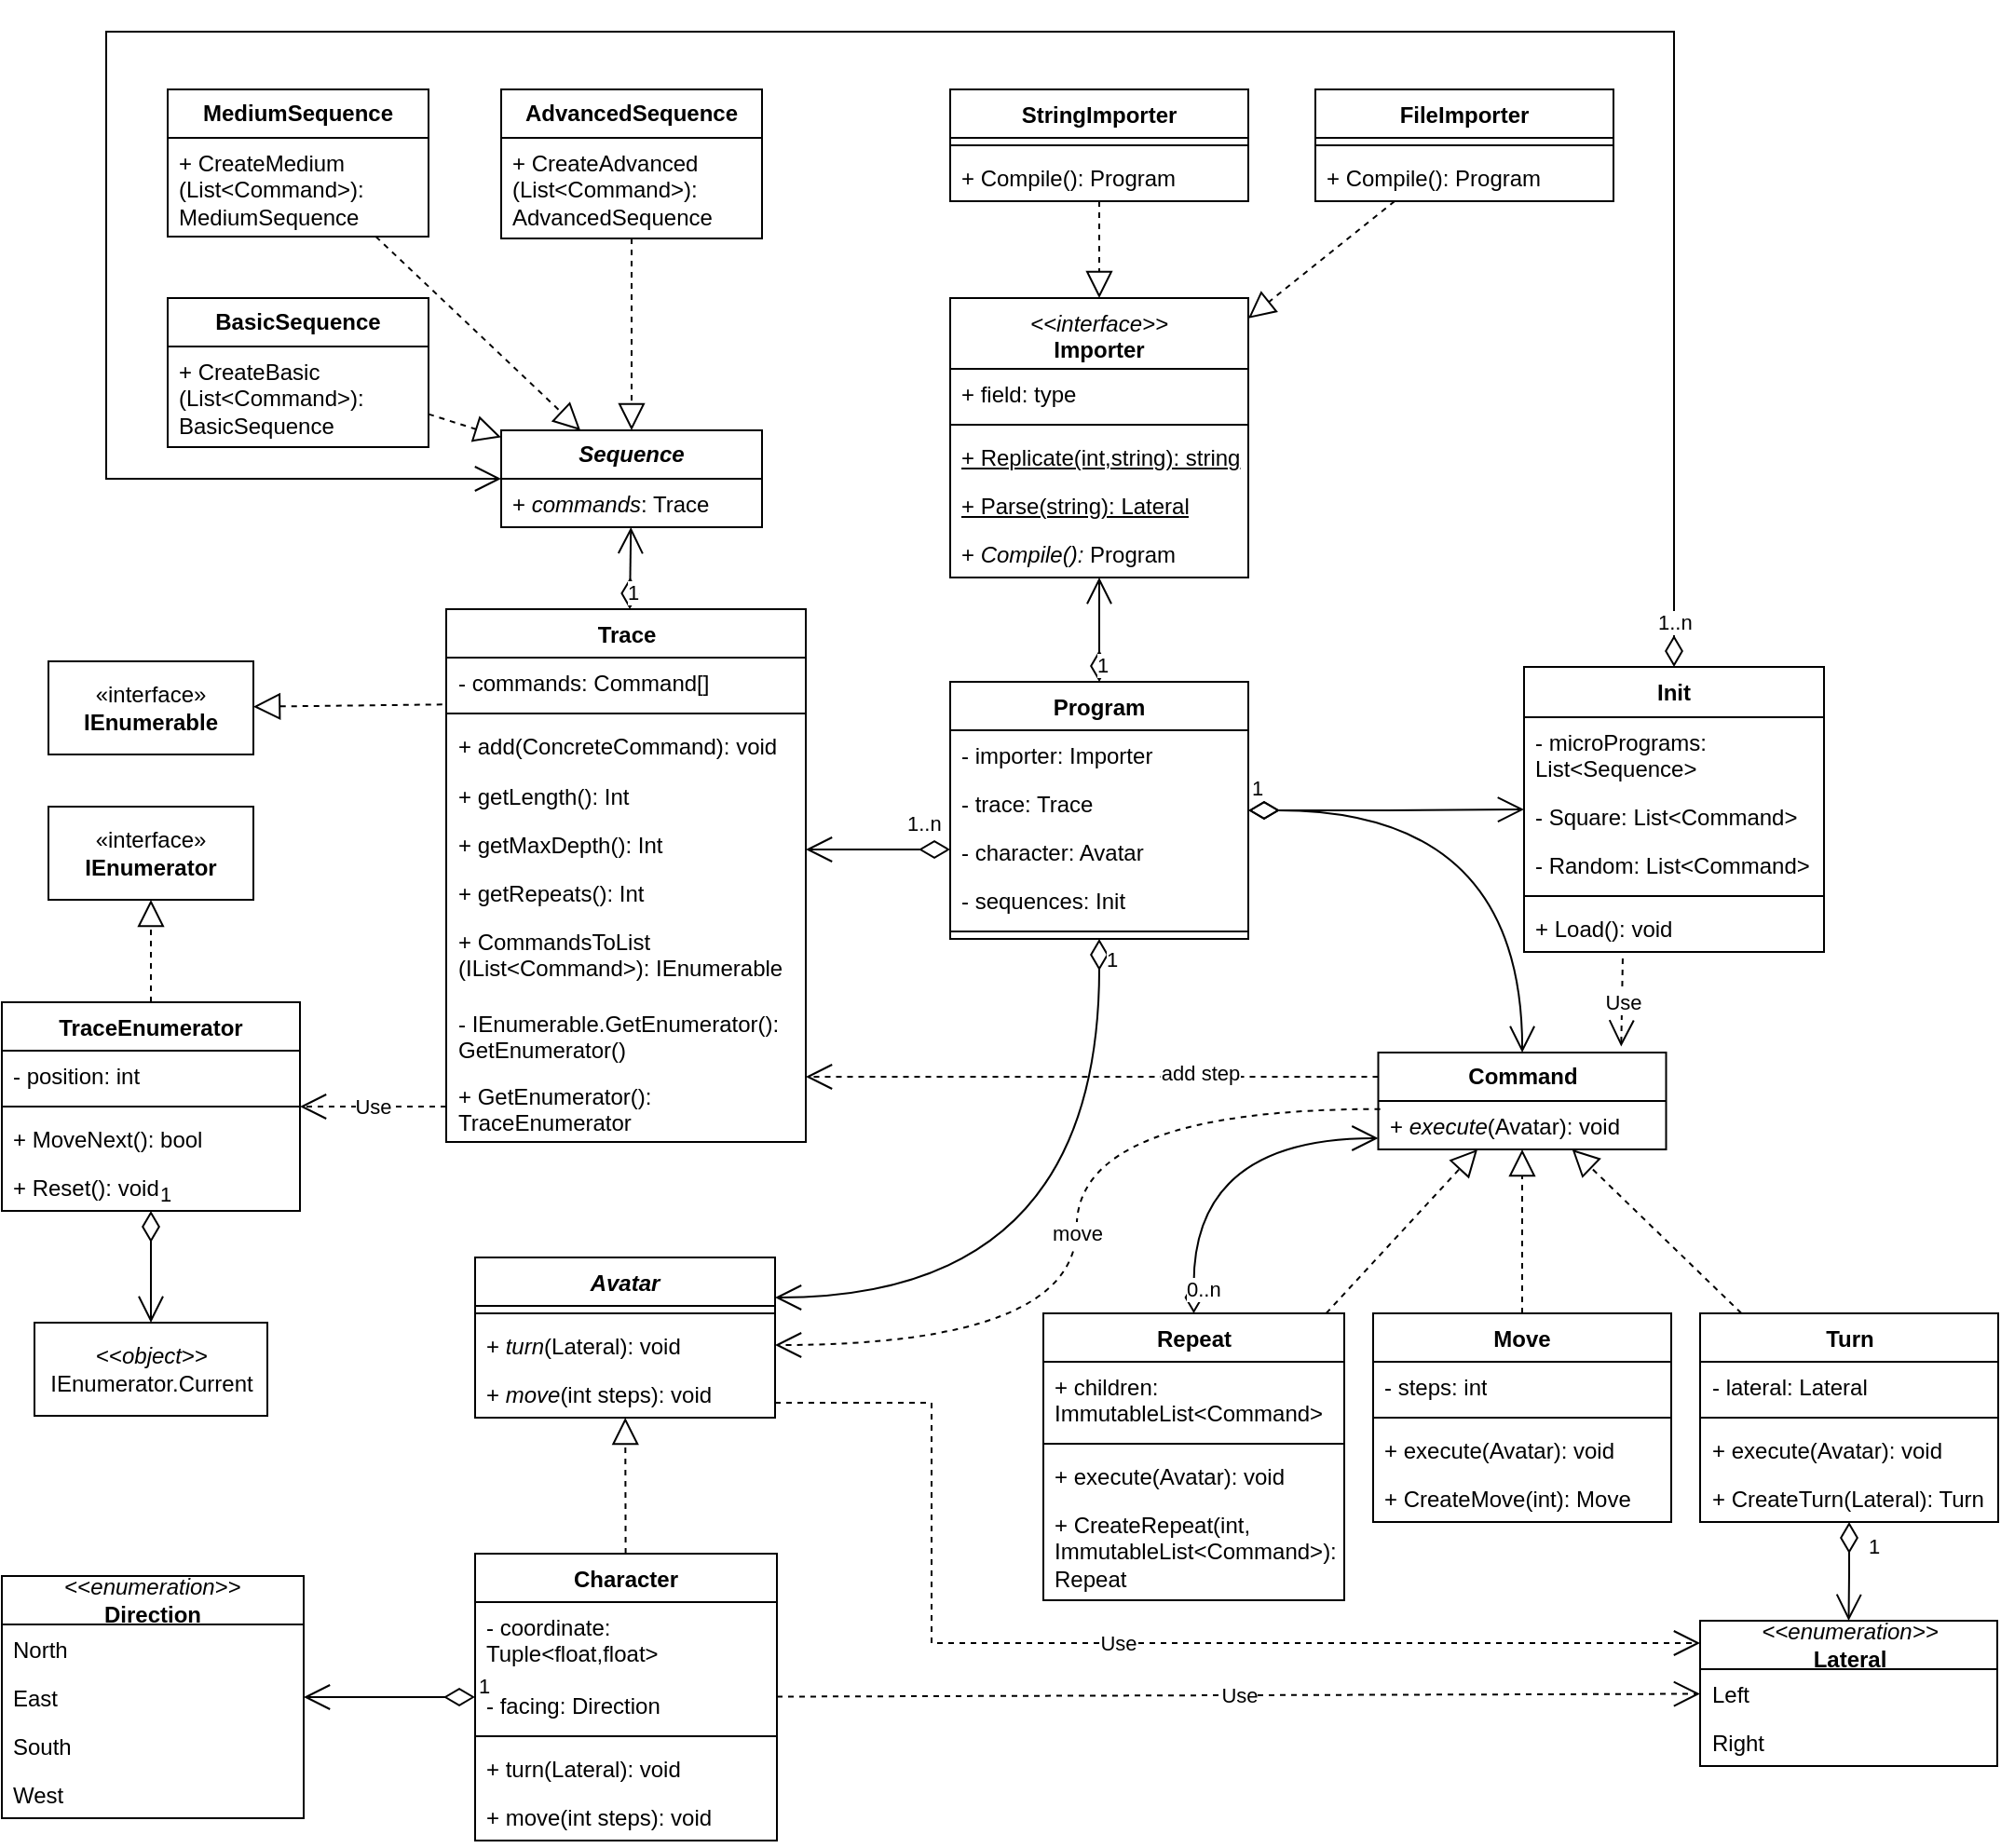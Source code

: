 <mxfile version="24.7.17">
  <diagram name="Page-1" id="1Qgx2-LPJ-ty7sP4IpTk">
    <mxGraphModel dx="2819" dy="2087" grid="0" gridSize="10" guides="1" tooltips="1" connect="1" arrows="1" fold="1" page="1" pageScale="1" pageWidth="850" pageHeight="1100" math="0" shadow="0">
      <root>
        <mxCell id="0" />
        <mxCell id="1" parent="0" />
        <mxCell id="DJ5wp3QZvRWUtr1t52z8-13" value="Command" style="swimlane;fontStyle=1;childLayout=stackLayout;horizontal=1;startSize=26;fillColor=none;horizontalStack=0;resizeParent=1;resizeParentMax=0;resizeLast=0;collapsible=1;marginBottom=0;whiteSpace=wrap;html=1;" parent="1" vertex="1">
          <mxGeometry x="576.75" y="210" width="154.5" height="52" as="geometry" />
        </mxCell>
        <mxCell id="DJ5wp3QZvRWUtr1t52z8-16" value="+ &lt;i&gt;execute&lt;/i&gt;(Avatar): void" style="text;strokeColor=none;fillColor=none;align=left;verticalAlign=top;spacingLeft=4;spacingRight=4;overflow=hidden;rotatable=0;points=[[0,0.5],[1,0.5]];portConstraint=eastwest;whiteSpace=wrap;html=1;" parent="DJ5wp3QZvRWUtr1t52z8-13" vertex="1">
          <mxGeometry y="26" width="154.5" height="26" as="geometry" />
        </mxCell>
        <mxCell id="DJ5wp3QZvRWUtr1t52z8-34" value="1" style="endArrow=open;html=1;endSize=12;startArrow=diamondThin;startSize=14;startFill=0;edgeStyle=orthogonalEdgeStyle;align=left;verticalAlign=bottom;rounded=0;curved=1;" parent="1" source="qsSyNJqXgu_wWwSzC_kl-32" target="DJ5wp3QZvRWUtr1t52z8-13" edge="1">
          <mxGeometry x="-1" y="3" relative="1" as="geometry">
            <mxPoint x="528" y="49" as="sourcePoint" />
            <mxPoint x="615" y="91" as="targetPoint" />
          </mxGeometry>
        </mxCell>
        <mxCell id="DJ5wp3QZvRWUtr1t52z8-36" value="" style="endArrow=block;dashed=1;endFill=0;endSize=12;html=1;rounded=0;" parent="1" source="eE7iaeMgRb0kAELnjbjs-9" target="DJ5wp3QZvRWUtr1t52z8-13" edge="1">
          <mxGeometry width="160" relative="1" as="geometry">
            <mxPoint x="496.017" y="452" as="sourcePoint" />
            <mxPoint x="590" y="373" as="targetPoint" />
          </mxGeometry>
        </mxCell>
        <mxCell id="DJ5wp3QZvRWUtr1t52z8-37" value="1..n" style="endArrow=open;html=1;endSize=12;startArrow=diamondThin;startSize=14;startFill=0;edgeStyle=orthogonalEdgeStyle;align=left;verticalAlign=bottom;rounded=0;" parent="1" source="qsSyNJqXgu_wWwSzC_kl-32" target="qsSyNJqXgu_wWwSzC_kl-28" edge="1">
          <mxGeometry x="-0.351" y="-5" relative="1" as="geometry">
            <mxPoint x="365" y="49" as="sourcePoint" />
            <mxPoint x="286" y="75" as="targetPoint" />
            <mxPoint as="offset" />
            <Array as="points">
              <mxPoint x="288" y="101" />
              <mxPoint x="288" y="101" />
            </Array>
          </mxGeometry>
        </mxCell>
        <mxCell id="DJ5wp3QZvRWUtr1t52z8-51" value="&lt;div&gt;&amp;lt;&amp;lt;&lt;i&gt;enumeration&lt;/i&gt;&amp;gt;&amp;gt;&lt;/div&gt;&lt;div&gt;&lt;b&gt;Direction&lt;/b&gt;&lt;br&gt;&lt;/div&gt;" style="swimlane;fontStyle=0;childLayout=stackLayout;horizontal=1;startSize=26;fillColor=none;horizontalStack=0;resizeParent=1;resizeParentMax=0;resizeLast=0;collapsible=1;marginBottom=0;whiteSpace=wrap;html=1;" parent="1" vertex="1">
          <mxGeometry x="-162" y="491" width="162" height="130" as="geometry" />
        </mxCell>
        <mxCell id="DJ5wp3QZvRWUtr1t52z8-52" value="&lt;div&gt;North&lt;/div&gt;" style="text;strokeColor=none;fillColor=none;align=left;verticalAlign=top;spacingLeft=4;spacingRight=4;overflow=hidden;rotatable=0;points=[[0,0.5],[1,0.5]];portConstraint=eastwest;whiteSpace=wrap;html=1;" parent="DJ5wp3QZvRWUtr1t52z8-51" vertex="1">
          <mxGeometry y="26" width="162" height="26" as="geometry" />
        </mxCell>
        <mxCell id="DJ5wp3QZvRWUtr1t52z8-53" value="East" style="text;strokeColor=none;fillColor=none;align=left;verticalAlign=top;spacingLeft=4;spacingRight=4;overflow=hidden;rotatable=0;points=[[0,0.5],[1,0.5]];portConstraint=eastwest;whiteSpace=wrap;html=1;" parent="DJ5wp3QZvRWUtr1t52z8-51" vertex="1">
          <mxGeometry y="52" width="162" height="26" as="geometry" />
        </mxCell>
        <mxCell id="DJ5wp3QZvRWUtr1t52z8-54" value="South" style="text;strokeColor=none;fillColor=none;align=left;verticalAlign=top;spacingLeft=4;spacingRight=4;overflow=hidden;rotatable=0;points=[[0,0.5],[1,0.5]];portConstraint=eastwest;whiteSpace=wrap;html=1;" parent="DJ5wp3QZvRWUtr1t52z8-51" vertex="1">
          <mxGeometry y="78" width="162" height="26" as="geometry" />
        </mxCell>
        <mxCell id="DJ5wp3QZvRWUtr1t52z8-55" value="West" style="text;strokeColor=none;fillColor=none;align=left;verticalAlign=top;spacingLeft=4;spacingRight=4;overflow=hidden;rotatable=0;points=[[0,0.5],[1,0.5]];portConstraint=eastwest;whiteSpace=wrap;html=1;" parent="DJ5wp3QZvRWUtr1t52z8-51" vertex="1">
          <mxGeometry y="104" width="162" height="26" as="geometry" />
        </mxCell>
        <mxCell id="DJ5wp3QZvRWUtr1t52z8-58" value="add step" style="endArrow=open;endSize=12;dashed=1;html=1;rounded=0;elbow=vertical;edgeStyle=orthogonalEdgeStyle;exitX=0;exitY=0.25;exitDx=0;exitDy=0;" parent="1" source="DJ5wp3QZvRWUtr1t52z8-13" target="qsSyNJqXgu_wWwSzC_kl-28" edge="1">
          <mxGeometry x="-0.377" y="-2" width="160" relative="1" as="geometry">
            <mxPoint x="583.02" y="240.004" as="sourcePoint" />
            <mxPoint x="184" y="101" as="targetPoint" />
            <mxPoint as="offset" />
            <Array as="points">
              <mxPoint x="134" y="223" />
            </Array>
          </mxGeometry>
        </mxCell>
        <mxCell id="DJ5wp3QZvRWUtr1t52z8-56" value="1" style="endArrow=open;html=1;endSize=12;startArrow=diamondThin;startSize=14;startFill=0;align=left;verticalAlign=bottom;rounded=0;" parent="1" source="eE7iaeMgRb0kAELnjbjs-15" target="DJ5wp3QZvRWUtr1t52z8-51" edge="1">
          <mxGeometry x="-1" y="3" relative="1" as="geometry">
            <mxPoint x="184" y="473" as="sourcePoint" />
            <mxPoint x="387" y="511" as="targetPoint" />
          </mxGeometry>
        </mxCell>
        <mxCell id="DJ5wp3QZvRWUtr1t52z8-59" value="" style="endArrow=block;dashed=1;endFill=0;endSize=12;html=1;rounded=0;" parent="1" source="eE7iaeMgRb0kAELnjbjs-15" target="qsSyNJqXgu_wWwSzC_kl-36" edge="1">
          <mxGeometry width="160" relative="1" as="geometry">
            <mxPoint x="226" y="530" as="sourcePoint" />
            <mxPoint x="70" y="483.908" as="targetPoint" />
          </mxGeometry>
        </mxCell>
        <mxCell id="DJ5wp3QZvRWUtr1t52z8-73" value="" style="endArrow=block;dashed=1;endFill=0;endSize=12;html=1;rounded=0;" parent="1" source="eE7iaeMgRb0kAELnjbjs-47" target="DJ5wp3QZvRWUtr1t52z8-13" edge="1">
          <mxGeometry width="160" relative="1" as="geometry">
            <mxPoint x="654" y="350" as="sourcePoint" />
            <mxPoint x="521" y="272" as="targetPoint" />
          </mxGeometry>
        </mxCell>
        <mxCell id="DJ5wp3QZvRWUtr1t52z8-74" value="" style="endArrow=block;dashed=1;endFill=0;endSize=12;html=1;rounded=0;" parent="1" source="eE7iaeMgRb0kAELnjbjs-51" target="DJ5wp3QZvRWUtr1t52z8-13" edge="1">
          <mxGeometry width="160" relative="1" as="geometry">
            <mxPoint x="788.764" y="350" as="sourcePoint" />
            <mxPoint x="531" y="282" as="targetPoint" />
          </mxGeometry>
        </mxCell>
        <mxCell id="qsSyNJqXgu_wWwSzC_kl-16" value="&lt;b&gt;&lt;i&gt;Sequence&lt;/i&gt;&lt;/b&gt;" style="swimlane;fontStyle=0;childLayout=stackLayout;horizontal=1;startSize=26;fillColor=none;horizontalStack=0;resizeParent=1;resizeParentMax=0;resizeLast=0;collapsible=1;marginBottom=0;whiteSpace=wrap;html=1;" parent="1" vertex="1">
          <mxGeometry x="106" y="-124" width="140" height="52" as="geometry" />
        </mxCell>
        <mxCell id="qsSyNJqXgu_wWwSzC_kl-17" value="+ &lt;i&gt;commands&lt;/i&gt;: Trace" style="text;strokeColor=none;fillColor=none;align=left;verticalAlign=top;spacingLeft=4;spacingRight=4;overflow=hidden;rotatable=0;points=[[0,0.5],[1,0.5]];portConstraint=eastwest;whiteSpace=wrap;html=1;" parent="qsSyNJqXgu_wWwSzC_kl-16" vertex="1">
          <mxGeometry y="26" width="140" height="26" as="geometry" />
        </mxCell>
        <mxCell id="qsSyNJqXgu_wWwSzC_kl-28" value="Trace" style="swimlane;fontStyle=1;align=center;verticalAlign=top;childLayout=stackLayout;horizontal=1;startSize=26;horizontalStack=0;resizeParent=1;resizeParentMax=0;resizeLast=0;collapsible=1;marginBottom=0;whiteSpace=wrap;html=1;" parent="1" vertex="1">
          <mxGeometry x="76.5" y="-28" width="193" height="286" as="geometry" />
        </mxCell>
        <mxCell id="qsSyNJqXgu_wWwSzC_kl-12" value="- commands: Command[]" style="text;strokeColor=none;fillColor=none;align=left;verticalAlign=top;spacingLeft=4;spacingRight=4;overflow=hidden;rotatable=0;points=[[0,0.5],[1,0.5]];portConstraint=eastwest;whiteSpace=wrap;html=1;" parent="qsSyNJqXgu_wWwSzC_kl-28" vertex="1">
          <mxGeometry y="26" width="193" height="26" as="geometry" />
        </mxCell>
        <mxCell id="qsSyNJqXgu_wWwSzC_kl-30" value="" style="line;strokeWidth=1;fillColor=none;align=left;verticalAlign=middle;spacingTop=-1;spacingLeft=3;spacingRight=3;rotatable=0;labelPosition=right;points=[];portConstraint=eastwest;strokeColor=inherit;" parent="qsSyNJqXgu_wWwSzC_kl-28" vertex="1">
          <mxGeometry y="52" width="193" height="8" as="geometry" />
        </mxCell>
        <mxCell id="qsSyNJqXgu_wWwSzC_kl-13" value="+ add(ConcreteCommand): void" style="text;strokeColor=none;fillColor=none;align=left;verticalAlign=top;spacingLeft=4;spacingRight=4;overflow=hidden;rotatable=0;points=[[0,0.5],[1,0.5]];portConstraint=eastwest;whiteSpace=wrap;html=1;" parent="qsSyNJqXgu_wWwSzC_kl-28" vertex="1">
          <mxGeometry y="60" width="193" height="27" as="geometry" />
        </mxCell>
        <mxCell id="DJ5wp3QZvRWUtr1t52z8-30" value="&lt;div&gt;+ getLength(): Int&lt;/div&gt;" style="text;strokeColor=none;fillColor=none;align=left;verticalAlign=top;spacingLeft=4;spacingRight=4;overflow=hidden;rotatable=0;points=[[0,0.5],[1,0.5]];portConstraint=eastwest;whiteSpace=wrap;html=1;" parent="qsSyNJqXgu_wWwSzC_kl-28" vertex="1">
          <mxGeometry y="87" width="193" height="26" as="geometry" />
        </mxCell>
        <mxCell id="qsSyNJqXgu_wWwSzC_kl-14" value="+ getMaxDepth(): Int" style="text;strokeColor=none;fillColor=none;align=left;verticalAlign=top;spacingLeft=4;spacingRight=4;overflow=hidden;rotatable=0;points=[[0,0.5],[1,0.5]];portConstraint=eastwest;whiteSpace=wrap;html=1;" parent="qsSyNJqXgu_wWwSzC_kl-28" vertex="1">
          <mxGeometry y="113" width="193" height="26" as="geometry" />
        </mxCell>
        <mxCell id="qsSyNJqXgu_wWwSzC_kl-53" value="+ getRepeats(): Int" style="text;strokeColor=none;fillColor=none;align=left;verticalAlign=top;spacingLeft=4;spacingRight=4;overflow=hidden;rotatable=0;points=[[0,0.5],[1,0.5]];portConstraint=eastwest;whiteSpace=wrap;html=1;" parent="qsSyNJqXgu_wWwSzC_kl-28" vertex="1">
          <mxGeometry y="139" width="193" height="26" as="geometry" />
        </mxCell>
        <mxCell id="8PA1Gyoo1RcG3AIl19a--13" value="+ CommandsToList (IList&amp;lt;Command&amp;gt;): IEnumerable" style="text;strokeColor=none;fillColor=none;align=left;verticalAlign=top;spacingLeft=4;spacingRight=4;overflow=hidden;rotatable=0;points=[[0,0.5],[1,0.5]];portConstraint=eastwest;whiteSpace=wrap;html=1;" vertex="1" parent="qsSyNJqXgu_wWwSzC_kl-28">
          <mxGeometry y="165" width="193" height="44" as="geometry" />
        </mxCell>
        <mxCell id="8PA1Gyoo1RcG3AIl19a--12" value="- IEnumerable.GetEnumerator():&lt;div&gt;GetEnumerator()&lt;/div&gt;" style="text;strokeColor=none;fillColor=none;align=left;verticalAlign=top;spacingLeft=4;spacingRight=4;overflow=hidden;rotatable=0;points=[[0,0.5],[1,0.5]];portConstraint=eastwest;whiteSpace=wrap;html=1;" vertex="1" parent="qsSyNJqXgu_wWwSzC_kl-28">
          <mxGeometry y="209" width="193" height="39" as="geometry" />
        </mxCell>
        <mxCell id="8PA1Gyoo1RcG3AIl19a--11" value="+ GetEnumerator(): TraceEnumerator" style="text;strokeColor=none;fillColor=none;align=left;verticalAlign=top;spacingLeft=4;spacingRight=4;overflow=hidden;rotatable=0;points=[[0,0.5],[1,0.5]];portConstraint=eastwest;whiteSpace=wrap;html=1;" vertex="1" parent="qsSyNJqXgu_wWwSzC_kl-28">
          <mxGeometry y="248" width="193" height="38" as="geometry" />
        </mxCell>
        <mxCell id="qsSyNJqXgu_wWwSzC_kl-32" value="Program" style="swimlane;fontStyle=1;align=center;verticalAlign=top;childLayout=stackLayout;horizontal=1;startSize=26;horizontalStack=0;resizeParent=1;resizeParentMax=0;resizeLast=0;collapsible=1;marginBottom=0;whiteSpace=wrap;html=1;" parent="1" vertex="1">
          <mxGeometry x="347" y="11" width="160" height="138" as="geometry" />
        </mxCell>
        <mxCell id="DJ5wp3QZvRWUtr1t52z8-64" value="- importer: Importer" style="text;strokeColor=none;fillColor=none;align=left;verticalAlign=top;spacingLeft=4;spacingRight=4;overflow=hidden;rotatable=0;points=[[0,0.5],[1,0.5]];portConstraint=eastwest;whiteSpace=wrap;html=1;" parent="qsSyNJqXgu_wWwSzC_kl-32" vertex="1">
          <mxGeometry y="26" width="160" height="26" as="geometry" />
        </mxCell>
        <mxCell id="DJ5wp3QZvRWUtr1t52z8-2" value="- trace: Trace" style="text;strokeColor=none;fillColor=none;align=left;verticalAlign=top;spacingLeft=4;spacingRight=4;overflow=hidden;rotatable=0;points=[[0,0.5],[1,0.5]];portConstraint=eastwest;whiteSpace=wrap;html=1;" parent="qsSyNJqXgu_wWwSzC_kl-32" vertex="1">
          <mxGeometry y="52" width="160" height="26" as="geometry" />
        </mxCell>
        <mxCell id="8PA1Gyoo1RcG3AIl19a--48" value="- character: Avatar" style="text;strokeColor=none;fillColor=none;align=left;verticalAlign=top;spacingLeft=4;spacingRight=4;overflow=hidden;rotatable=0;points=[[0,0.5],[1,0.5]];portConstraint=eastwest;whiteSpace=wrap;html=1;" vertex="1" parent="qsSyNJqXgu_wWwSzC_kl-32">
          <mxGeometry y="78" width="160" height="26" as="geometry" />
        </mxCell>
        <mxCell id="qsSyNJqXgu_wWwSzC_kl-11" value="- sequences: Init" style="text;strokeColor=none;fillColor=none;align=left;verticalAlign=top;spacingLeft=4;spacingRight=4;overflow=hidden;rotatable=0;points=[[0,0.5],[1,0.5]];portConstraint=eastwest;whiteSpace=wrap;html=1;" parent="qsSyNJqXgu_wWwSzC_kl-32" vertex="1">
          <mxGeometry y="104" width="160" height="26" as="geometry" />
        </mxCell>
        <mxCell id="qsSyNJqXgu_wWwSzC_kl-34" value="" style="line;strokeWidth=1;fillColor=none;align=left;verticalAlign=middle;spacingTop=-1;spacingLeft=3;spacingRight=3;rotatable=0;labelPosition=right;points=[];portConstraint=eastwest;strokeColor=inherit;" parent="qsSyNJqXgu_wWwSzC_kl-32" vertex="1">
          <mxGeometry y="130" width="160" height="8" as="geometry" />
        </mxCell>
        <mxCell id="qsSyNJqXgu_wWwSzC_kl-36" value="&lt;i&gt;Avatar&lt;/i&gt;" style="swimlane;fontStyle=1;align=center;verticalAlign=top;childLayout=stackLayout;horizontal=1;startSize=26;horizontalStack=0;resizeParent=1;resizeParentMax=0;resizeLast=0;collapsible=1;marginBottom=0;whiteSpace=wrap;html=1;" parent="1" vertex="1">
          <mxGeometry x="92" y="320" width="161" height="86" as="geometry" />
        </mxCell>
        <mxCell id="qsSyNJqXgu_wWwSzC_kl-38" value="" style="line;strokeWidth=1;fillColor=none;align=left;verticalAlign=middle;spacingTop=-1;spacingLeft=3;spacingRight=3;rotatable=0;labelPosition=right;points=[];portConstraint=eastwest;strokeColor=inherit;" parent="qsSyNJqXgu_wWwSzC_kl-36" vertex="1">
          <mxGeometry y="26" width="161" height="8" as="geometry" />
        </mxCell>
        <mxCell id="DJ5wp3QZvRWUtr1t52z8-50" value="+ &lt;i&gt;turn&lt;/i&gt;(Lateral): void" style="text;strokeColor=none;fillColor=none;align=left;verticalAlign=top;spacingLeft=4;spacingRight=4;overflow=hidden;rotatable=0;points=[[0,0.5],[1,0.5]];portConstraint=eastwest;whiteSpace=wrap;html=1;" parent="qsSyNJqXgu_wWwSzC_kl-36" vertex="1">
          <mxGeometry y="34" width="161" height="26" as="geometry" />
        </mxCell>
        <mxCell id="DJ5wp3QZvRWUtr1t52z8-7" value="+ &lt;i&gt;move&lt;/i&gt;(int steps): void" style="text;strokeColor=none;fillColor=none;align=left;verticalAlign=top;spacingLeft=4;spacingRight=4;overflow=hidden;rotatable=0;points=[[0,0.5],[1,0.5]];portConstraint=eastwest;whiteSpace=wrap;html=1;" parent="qsSyNJqXgu_wWwSzC_kl-36" vertex="1">
          <mxGeometry y="60" width="161" height="26" as="geometry" />
        </mxCell>
        <mxCell id="qsSyNJqXgu_wWwSzC_kl-40" value="&lt;div&gt;&lt;i&gt;&amp;lt;&amp;lt;enumeration&amp;gt;&amp;gt;&lt;/i&gt;&lt;/div&gt;&lt;b&gt;Lateral&lt;/b&gt;" style="swimlane;fontStyle=0;childLayout=stackLayout;horizontal=1;startSize=26;fillColor=none;horizontalStack=0;resizeParent=1;resizeParentMax=0;resizeLast=0;collapsible=1;marginBottom=0;whiteSpace=wrap;html=1;" parent="1" vertex="1">
          <mxGeometry x="749.5" y="515" width="159.5" height="78" as="geometry" />
        </mxCell>
        <mxCell id="qsSyNJqXgu_wWwSzC_kl-41" value="&lt;div&gt;Left&lt;/div&gt;" style="text;strokeColor=none;fillColor=none;align=left;verticalAlign=top;spacingLeft=4;spacingRight=4;overflow=hidden;rotatable=0;points=[[0,0.5],[1,0.5]];portConstraint=eastwest;whiteSpace=wrap;html=1;" parent="qsSyNJqXgu_wWwSzC_kl-40" vertex="1">
          <mxGeometry y="26" width="159.5" height="26" as="geometry" />
        </mxCell>
        <mxCell id="qsSyNJqXgu_wWwSzC_kl-42" value="Right" style="text;strokeColor=none;fillColor=none;align=left;verticalAlign=top;spacingLeft=4;spacingRight=4;overflow=hidden;rotatable=0;points=[[0,0.5],[1,0.5]];portConstraint=eastwest;whiteSpace=wrap;html=1;" parent="qsSyNJqXgu_wWwSzC_kl-40" vertex="1">
          <mxGeometry y="52" width="159.5" height="26" as="geometry" />
        </mxCell>
        <mxCell id="qsSyNJqXgu_wWwSzC_kl-45" value="&lt;b&gt;&lt;span&gt;AdvancedSequence&lt;/span&gt;&lt;/b&gt;" style="swimlane;fontStyle=0;childLayout=stackLayout;horizontal=1;startSize=26;fillColor=none;horizontalStack=0;resizeParent=1;resizeParentMax=0;resizeLast=0;collapsible=1;marginBottom=0;whiteSpace=wrap;html=1;" parent="1" vertex="1">
          <mxGeometry x="106" y="-307" width="140" height="80" as="geometry" />
        </mxCell>
        <mxCell id="qsSyNJqXgu_wWwSzC_kl-48" value="+ CreateAdvanced&lt;div&gt;(List&amp;lt;Command&amp;gt;): AdvancedSequence&lt;/div&gt;" style="text;strokeColor=none;fillColor=none;align=left;verticalAlign=top;spacingLeft=4;spacingRight=4;overflow=hidden;rotatable=0;points=[[0,0.5],[1,0.5]];portConstraint=eastwest;whiteSpace=wrap;html=1;" parent="qsSyNJqXgu_wWwSzC_kl-45" vertex="1">
          <mxGeometry y="26" width="140" height="54" as="geometry" />
        </mxCell>
        <mxCell id="qsSyNJqXgu_wWwSzC_kl-49" value="&lt;div&gt;&lt;span&gt;&lt;b&gt;BasicSequence&lt;/b&gt;&lt;/span&gt;&lt;/div&gt;" style="swimlane;fontStyle=0;childLayout=stackLayout;horizontal=1;startSize=26;fillColor=none;horizontalStack=0;resizeParent=1;resizeParentMax=0;resizeLast=0;collapsible=1;marginBottom=0;whiteSpace=wrap;html=1;" parent="1" vertex="1">
          <mxGeometry x="-73" y="-195" width="140" height="80" as="geometry" />
        </mxCell>
        <mxCell id="qsSyNJqXgu_wWwSzC_kl-52" value="+ CreateBasic (List&amp;lt;Command&amp;gt;): BasicSequence" style="text;strokeColor=none;fillColor=none;align=left;verticalAlign=top;spacingLeft=4;spacingRight=4;overflow=hidden;rotatable=0;points=[[0,0.5],[1,0.5]];portConstraint=eastwest;whiteSpace=wrap;html=1;" parent="qsSyNJqXgu_wWwSzC_kl-49" vertex="1">
          <mxGeometry y="26" width="140" height="54" as="geometry" />
        </mxCell>
        <mxCell id="tLRiuLQ3IjjQjr14--_8-5" value="&lt;div&gt;&lt;b&gt;&lt;span&gt;MediumSequence&lt;/span&gt;&lt;/b&gt;&lt;/div&gt;" style="swimlane;fontStyle=0;childLayout=stackLayout;horizontal=1;startSize=26;fillColor=none;horizontalStack=0;resizeParent=1;resizeParentMax=0;resizeLast=0;collapsible=1;marginBottom=0;whiteSpace=wrap;html=1;" parent="1" vertex="1">
          <mxGeometry x="-73" y="-307" width="140" height="79" as="geometry" />
        </mxCell>
        <mxCell id="tLRiuLQ3IjjQjr14--_8-7" value="+ CreateMedium&lt;div&gt;(List&amp;lt;Command&amp;gt;): MediumSequence&lt;/div&gt;" style="text;strokeColor=none;fillColor=none;align=left;verticalAlign=top;spacingLeft=4;spacingRight=4;overflow=hidden;rotatable=0;points=[[0,0.5],[1,0.5]];portConstraint=eastwest;whiteSpace=wrap;html=1;" parent="tLRiuLQ3IjjQjr14--_8-5" vertex="1">
          <mxGeometry y="26" width="140" height="53" as="geometry" />
        </mxCell>
        <mxCell id="2dwjIMB-icEq0j-Bu4XZ-1" value="1" style="endArrow=open;html=1;endSize=12;startArrow=diamondThin;startSize=14;startFill=0;edgeStyle=orthogonalEdgeStyle;align=left;verticalAlign=bottom;rounded=0;curved=1;entryX=1;entryY=0.25;entryDx=0;entryDy=0;exitX=0.5;exitY=1;exitDx=0;exitDy=0;" parent="1" source="qsSyNJqXgu_wWwSzC_kl-32" target="qsSyNJqXgu_wWwSzC_kl-36" edge="1">
          <mxGeometry x="-0.891" y="2" relative="1" as="geometry">
            <mxPoint x="424.6" y="199.714" as="sourcePoint" />
            <mxPoint x="350" y="507" as="targetPoint" />
            <mxPoint as="offset" />
          </mxGeometry>
        </mxCell>
        <mxCell id="2dwjIMB-icEq0j-Bu4XZ-2" value="move" style="endArrow=open;endSize=12;dashed=1;html=1;rounded=0;elbow=vertical;edgeStyle=orthogonalEdgeStyle;curved=1;exitX=0.007;exitY=0.167;exitDx=0;exitDy=0;entryX=1;entryY=0.5;entryDx=0;entryDy=0;exitPerimeter=0;" parent="1" source="DJ5wp3QZvRWUtr1t52z8-16" target="DJ5wp3QZvRWUtr1t52z8-50" edge="1">
          <mxGeometry x="0.017" width="160" relative="1" as="geometry">
            <mxPoint x="511" y="257" as="sourcePoint" />
            <mxPoint x="28" y="236" as="targetPoint" />
            <mxPoint as="offset" />
          </mxGeometry>
        </mxCell>
        <mxCell id="eE7iaeMgRb0kAELnjbjs-5" value="&lt;div&gt;Init&lt;/div&gt;" style="swimlane;fontStyle=1;align=center;verticalAlign=top;childLayout=stackLayout;horizontal=1;startSize=27;horizontalStack=0;resizeParent=1;resizeParentMax=0;resizeLast=0;collapsible=1;marginBottom=0;whiteSpace=wrap;html=1;" parent="1" vertex="1">
          <mxGeometry x="655" y="3" width="161" height="153" as="geometry" />
        </mxCell>
        <mxCell id="eE7iaeMgRb0kAELnjbjs-6" value="- microPrograms: List&amp;lt;Sequence&amp;gt;" style="text;strokeColor=none;fillColor=none;align=left;verticalAlign=top;spacingLeft=4;spacingRight=4;overflow=hidden;rotatable=0;points=[[0,0.5],[1,0.5]];portConstraint=eastwest;whiteSpace=wrap;html=1;" parent="eE7iaeMgRb0kAELnjbjs-5" vertex="1">
          <mxGeometry y="27" width="161" height="40" as="geometry" />
        </mxCell>
        <mxCell id="8PA1Gyoo1RcG3AIl19a--29" value="- Square: List&amp;lt;Command&amp;gt;" style="text;strokeColor=none;fillColor=none;align=left;verticalAlign=top;spacingLeft=4;spacingRight=4;overflow=hidden;rotatable=0;points=[[0,0.5],[1,0.5]];portConstraint=eastwest;whiteSpace=wrap;html=1;" vertex="1" parent="eE7iaeMgRb0kAELnjbjs-5">
          <mxGeometry y="67" width="161" height="26" as="geometry" />
        </mxCell>
        <mxCell id="8PA1Gyoo1RcG3AIl19a--28" value="- Random: List&amp;lt;Command&amp;gt;" style="text;strokeColor=none;fillColor=none;align=left;verticalAlign=top;spacingLeft=4;spacingRight=4;overflow=hidden;rotatable=0;points=[[0,0.5],[1,0.5]];portConstraint=eastwest;whiteSpace=wrap;html=1;" vertex="1" parent="eE7iaeMgRb0kAELnjbjs-5">
          <mxGeometry y="93" width="161" height="26" as="geometry" />
        </mxCell>
        <mxCell id="eE7iaeMgRb0kAELnjbjs-7" value="" style="line;strokeWidth=1;fillColor=none;align=left;verticalAlign=middle;spacingTop=-1;spacingLeft=3;spacingRight=3;rotatable=0;labelPosition=right;points=[];portConstraint=eastwest;strokeColor=inherit;" parent="eE7iaeMgRb0kAELnjbjs-5" vertex="1">
          <mxGeometry y="119" width="161" height="8" as="geometry" />
        </mxCell>
        <mxCell id="eE7iaeMgRb0kAELnjbjs-8" value="+ Load(): void" style="text;strokeColor=none;fillColor=none;align=left;verticalAlign=top;spacingLeft=4;spacingRight=4;overflow=hidden;rotatable=0;points=[[0,0.5],[1,0.5]];portConstraint=eastwest;whiteSpace=wrap;html=1;" parent="eE7iaeMgRb0kAELnjbjs-5" vertex="1">
          <mxGeometry y="127" width="161" height="26" as="geometry" />
        </mxCell>
        <mxCell id="eE7iaeMgRb0kAELnjbjs-9" value="Repeat" style="swimlane;fontStyle=1;align=center;verticalAlign=top;childLayout=stackLayout;horizontal=1;startSize=26;horizontalStack=0;resizeParent=1;resizeParentMax=0;resizeLast=0;collapsible=1;marginBottom=0;whiteSpace=wrap;html=1;" parent="1" vertex="1">
          <mxGeometry x="397" y="350" width="161.5" height="154" as="geometry" />
        </mxCell>
        <mxCell id="eE7iaeMgRb0kAELnjbjs-12" value="+ children: ImmutableList&amp;lt;Command&amp;gt;" style="text;strokeColor=none;fillColor=none;align=left;verticalAlign=top;spacingLeft=4;spacingRight=4;overflow=hidden;rotatable=0;points=[[0,0.5],[1,0.5]];portConstraint=eastwest;whiteSpace=wrap;html=1;" parent="eE7iaeMgRb0kAELnjbjs-9" vertex="1">
          <mxGeometry y="26" width="161.5" height="40" as="geometry" />
        </mxCell>
        <mxCell id="eE7iaeMgRb0kAELnjbjs-11" value="" style="line;strokeWidth=1;fillColor=none;align=left;verticalAlign=middle;spacingTop=-1;spacingLeft=3;spacingRight=3;rotatable=0;labelPosition=right;points=[];portConstraint=eastwest;strokeColor=inherit;" parent="eE7iaeMgRb0kAELnjbjs-9" vertex="1">
          <mxGeometry y="66" width="161.5" height="8" as="geometry" />
        </mxCell>
        <mxCell id="DJ5wp3QZvRWUtr1t52z8-18" value="+ execute(Avatar): void" style="text;strokeColor=none;fillColor=none;align=left;verticalAlign=top;spacingLeft=4;spacingRight=4;overflow=hidden;rotatable=0;points=[[0,0.5],[1,0.5]];portConstraint=eastwest;whiteSpace=wrap;html=1;" parent="eE7iaeMgRb0kAELnjbjs-9" vertex="1">
          <mxGeometry y="74" width="161.5" height="26" as="geometry" />
        </mxCell>
        <mxCell id="eE7iaeMgRb0kAELnjbjs-55" value="+ CreateRepeat(int, ImmutableList&amp;lt;Command&amp;gt;): Repeat" style="text;strokeColor=none;fillColor=none;align=left;verticalAlign=top;spacingLeft=4;spacingRight=4;overflow=hidden;rotatable=0;points=[[0,0.5],[1,0.5]];portConstraint=eastwest;whiteSpace=wrap;html=1;" parent="eE7iaeMgRb0kAELnjbjs-9" vertex="1">
          <mxGeometry y="100" width="161.5" height="54" as="geometry" />
        </mxCell>
        <mxCell id="eE7iaeMgRb0kAELnjbjs-15" value="Character" style="swimlane;fontStyle=1;align=center;verticalAlign=top;childLayout=stackLayout;horizontal=1;startSize=26;horizontalStack=0;resizeParent=1;resizeParentMax=0;resizeLast=0;collapsible=1;marginBottom=0;whiteSpace=wrap;html=1;" parent="1" vertex="1">
          <mxGeometry x="92" y="479" width="162" height="154" as="geometry" />
        </mxCell>
        <mxCell id="DJ5wp3QZvRWUtr1t52z8-6" value="&lt;div&gt;- coordinate: Tuple&amp;lt;float,float&amp;gt;&lt;/div&gt;" style="text;strokeColor=none;fillColor=none;align=left;verticalAlign=top;spacingLeft=4;spacingRight=4;overflow=hidden;rotatable=0;points=[[0,0.5],[1,0.5]];portConstraint=eastwest;whiteSpace=wrap;html=1;" parent="eE7iaeMgRb0kAELnjbjs-15" vertex="1">
          <mxGeometry y="26" width="162" height="42" as="geometry" />
        </mxCell>
        <mxCell id="DJ5wp3QZvRWUtr1t52z8-8" value="- facing: Direction" style="text;strokeColor=none;fillColor=none;align=left;verticalAlign=top;spacingLeft=4;spacingRight=4;overflow=hidden;rotatable=0;points=[[0,0.5],[1,0.5]];portConstraint=eastwest;whiteSpace=wrap;html=1;" parent="eE7iaeMgRb0kAELnjbjs-15" vertex="1">
          <mxGeometry y="68" width="162" height="26" as="geometry" />
        </mxCell>
        <mxCell id="eE7iaeMgRb0kAELnjbjs-17" value="" style="line;strokeWidth=1;fillColor=none;align=left;verticalAlign=middle;spacingTop=-1;spacingLeft=3;spacingRight=3;rotatable=0;labelPosition=right;points=[];portConstraint=eastwest;strokeColor=inherit;" parent="eE7iaeMgRb0kAELnjbjs-15" vertex="1">
          <mxGeometry y="94" width="162" height="8" as="geometry" />
        </mxCell>
        <mxCell id="eE7iaeMgRb0kAELnjbjs-19" value="+ turn(Lateral): void" style="text;strokeColor=none;fillColor=none;align=left;verticalAlign=top;spacingLeft=4;spacingRight=4;overflow=hidden;rotatable=0;points=[[0,0.5],[1,0.5]];portConstraint=eastwest;whiteSpace=wrap;html=1;" parent="eE7iaeMgRb0kAELnjbjs-15" vertex="1">
          <mxGeometry y="102" width="162" height="26" as="geometry" />
        </mxCell>
        <mxCell id="eE7iaeMgRb0kAELnjbjs-14" value="+ move(int steps): void" style="text;strokeColor=none;fillColor=none;align=left;verticalAlign=top;spacingLeft=4;spacingRight=4;overflow=hidden;rotatable=0;points=[[0,0.5],[1,0.5]];portConstraint=eastwest;whiteSpace=wrap;html=1;" parent="eE7iaeMgRb0kAELnjbjs-15" vertex="1">
          <mxGeometry y="128" width="162" height="26" as="geometry" />
        </mxCell>
        <mxCell id="eE7iaeMgRb0kAELnjbjs-20" value="Use" style="endArrow=open;endSize=12;dashed=1;html=1;rounded=0;" parent="1" source="eE7iaeMgRb0kAELnjbjs-15" target="qsSyNJqXgu_wWwSzC_kl-40" edge="1">
          <mxGeometry width="160" relative="1" as="geometry">
            <mxPoint x="164" y="542" as="sourcePoint" />
            <mxPoint x="324" y="542" as="targetPoint" />
          </mxGeometry>
        </mxCell>
        <mxCell id="eE7iaeMgRb0kAELnjbjs-21" value="" style="endArrow=block;dashed=1;endFill=0;endSize=12;html=1;rounded=0;" parent="1" source="qsSyNJqXgu_wWwSzC_kl-49" target="qsSyNJqXgu_wWwSzC_kl-16" edge="1">
          <mxGeometry width="160" relative="1" as="geometry">
            <mxPoint x="221" y="-27" as="sourcePoint" />
            <mxPoint x="381" y="-27" as="targetPoint" />
          </mxGeometry>
        </mxCell>
        <mxCell id="eE7iaeMgRb0kAELnjbjs-22" value="" style="endArrow=block;dashed=1;endFill=0;endSize=12;html=1;rounded=0;" parent="1" source="tLRiuLQ3IjjQjr14--_8-5" target="qsSyNJqXgu_wWwSzC_kl-16" edge="1">
          <mxGeometry width="160" relative="1" as="geometry">
            <mxPoint x="231" y="-17" as="sourcePoint" />
            <mxPoint x="391" y="-17" as="targetPoint" />
          </mxGeometry>
        </mxCell>
        <mxCell id="eE7iaeMgRb0kAELnjbjs-23" value="" style="endArrow=block;dashed=1;endFill=0;endSize=12;html=1;rounded=0;" parent="1" source="qsSyNJqXgu_wWwSzC_kl-45" target="qsSyNJqXgu_wWwSzC_kl-16" edge="1">
          <mxGeometry width="160" relative="1" as="geometry">
            <mxPoint x="241" y="-7" as="sourcePoint" />
            <mxPoint x="401" y="-7" as="targetPoint" />
          </mxGeometry>
        </mxCell>
        <mxCell id="eE7iaeMgRb0kAELnjbjs-32" value="0..n" style="endArrow=open;html=1;endSize=12;startArrow=diamondThin;startSize=14;startFill=0;edgeStyle=orthogonalEdgeStyle;align=left;verticalAlign=bottom;rounded=0;curved=1;" parent="1" source="eE7iaeMgRb0kAELnjbjs-9" target="DJ5wp3QZvRWUtr1t52z8-13" edge="1">
          <mxGeometry x="-0.959" y="6" relative="1" as="geometry">
            <mxPoint x="37" y="294" as="sourcePoint" />
            <mxPoint x="941" y="287" as="targetPoint" />
            <Array as="points">
              <mxPoint x="478" y="256" />
            </Array>
            <mxPoint as="offset" />
          </mxGeometry>
        </mxCell>
        <mxCell id="eE7iaeMgRb0kAELnjbjs-33" value="1" style="endArrow=open;html=1;endSize=12;startArrow=diamondThin;startSize=14;startFill=0;align=left;verticalAlign=bottom;rounded=0;" parent="1" source="qsSyNJqXgu_wWwSzC_kl-28" target="qsSyNJqXgu_wWwSzC_kl-16" edge="1">
          <mxGeometry x="-1" y="3" relative="1" as="geometry">
            <mxPoint x="435" y="193" as="sourcePoint" />
            <mxPoint x="264" y="335" as="targetPoint" />
          </mxGeometry>
        </mxCell>
        <mxCell id="eE7iaeMgRb0kAELnjbjs-36" value="1..n" style="endArrow=open;html=1;endSize=12;startArrow=diamondThin;startSize=14;startFill=0;edgeStyle=orthogonalEdgeStyle;align=left;verticalAlign=bottom;rounded=0;" parent="1" source="eE7iaeMgRb0kAELnjbjs-5" target="qsSyNJqXgu_wWwSzC_kl-16" edge="1">
          <mxGeometry x="-0.981" y="12" relative="1" as="geometry">
            <mxPoint x="357" y="111" as="sourcePoint" />
            <mxPoint x="264" y="111" as="targetPoint" />
            <mxPoint x="1" as="offset" />
            <Array as="points">
              <mxPoint x="736" y="-338" />
              <mxPoint x="-106" y="-338" />
              <mxPoint x="-106" y="-98" />
            </Array>
          </mxGeometry>
        </mxCell>
        <mxCell id="eE7iaeMgRb0kAELnjbjs-39" value="1" style="endArrow=open;html=1;endSize=12;startArrow=diamondThin;startSize=14;startFill=0;edgeStyle=orthogonalEdgeStyle;align=left;verticalAlign=bottom;rounded=0;" parent="1" source="eE7iaeMgRb0kAELnjbjs-51" target="qsSyNJqXgu_wWwSzC_kl-40" edge="1">
          <mxGeometry x="-0.2" y="8" relative="1" as="geometry">
            <mxPoint x="819.5" y="402" as="sourcePoint" />
            <mxPoint x="834" y="440" as="targetPoint" />
            <mxPoint as="offset" />
          </mxGeometry>
        </mxCell>
        <mxCell id="eE7iaeMgRb0kAELnjbjs-40" value="Use" style="endArrow=open;endSize=12;dashed=1;html=1;rounded=0;edgeStyle=orthogonalEdgeStyle;" parent="1" source="qsSyNJqXgu_wWwSzC_kl-36" target="qsSyNJqXgu_wWwSzC_kl-40" edge="1">
          <mxGeometry width="160" relative="1" as="geometry">
            <mxPoint x="264" y="523" as="sourcePoint" />
            <mxPoint x="760" y="521" as="targetPoint" />
            <Array as="points">
              <mxPoint x="337" y="398" />
              <mxPoint x="337" y="527" />
            </Array>
          </mxGeometry>
        </mxCell>
        <mxCell id="eE7iaeMgRb0kAELnjbjs-41" value="StringImporter" style="swimlane;fontStyle=1;align=center;verticalAlign=top;childLayout=stackLayout;horizontal=1;startSize=26;horizontalStack=0;resizeParent=1;resizeParentMax=0;resizeLast=0;collapsible=1;marginBottom=0;whiteSpace=wrap;html=1;" parent="1" vertex="1">
          <mxGeometry x="347" y="-307" width="160" height="60" as="geometry" />
        </mxCell>
        <mxCell id="eE7iaeMgRb0kAELnjbjs-43" value="" style="line;strokeWidth=1;fillColor=none;align=left;verticalAlign=middle;spacingTop=-1;spacingLeft=3;spacingRight=3;rotatable=0;labelPosition=right;points=[];portConstraint=eastwest;strokeColor=inherit;" parent="eE7iaeMgRb0kAELnjbjs-41" vertex="1">
          <mxGeometry y="26" width="160" height="8" as="geometry" />
        </mxCell>
        <mxCell id="8PA1Gyoo1RcG3AIl19a--37" value="+ &lt;span&gt;Compile(): &lt;/span&gt;Program" style="text;strokeColor=none;fillColor=none;align=left;verticalAlign=top;spacingLeft=4;spacingRight=4;overflow=hidden;rotatable=0;points=[[0,0.5],[1,0.5]];portConstraint=eastwest;whiteSpace=wrap;html=1;fontStyle=0" vertex="1" parent="eE7iaeMgRb0kAELnjbjs-41">
          <mxGeometry y="34" width="160" height="26" as="geometry" />
        </mxCell>
        <mxCell id="eE7iaeMgRb0kAELnjbjs-45" value="" style="endArrow=block;dashed=1;endFill=0;endSize=12;html=1;rounded=0;" parent="1" source="eE7iaeMgRb0kAELnjbjs-41" target="8PA1Gyoo1RcG3AIl19a--30" edge="1">
          <mxGeometry width="160" relative="1" as="geometry">
            <mxPoint x="-473" y="42" as="sourcePoint" />
            <mxPoint x="464.832" y="-183" as="targetPoint" />
          </mxGeometry>
        </mxCell>
        <mxCell id="eE7iaeMgRb0kAELnjbjs-46" value="Use" style="endArrow=open;endSize=12;dashed=1;html=1;rounded=0;entryX=0.844;entryY=-0.062;entryDx=0;entryDy=0;entryPerimeter=0;exitX=0.329;exitY=1.136;exitDx=0;exitDy=0;exitPerimeter=0;" parent="1" source="eE7iaeMgRb0kAELnjbjs-8" target="DJ5wp3QZvRWUtr1t52z8-13" edge="1">
          <mxGeometry width="160" relative="1" as="geometry">
            <mxPoint x="37" y="122" as="sourcePoint" />
            <mxPoint x="197" y="122" as="targetPoint" />
          </mxGeometry>
        </mxCell>
        <mxCell id="eE7iaeMgRb0kAELnjbjs-47" value="Move" style="swimlane;fontStyle=1;align=center;verticalAlign=top;childLayout=stackLayout;horizontal=1;startSize=26;horizontalStack=0;resizeParent=1;resizeParentMax=0;resizeLast=0;collapsible=1;marginBottom=0;whiteSpace=wrap;html=1;" parent="1" vertex="1">
          <mxGeometry x="574" y="350" width="160" height="112" as="geometry" />
        </mxCell>
        <mxCell id="DJ5wp3QZvRWUtr1t52z8-70" value="- steps: int" style="text;strokeColor=none;fillColor=none;align=left;verticalAlign=top;spacingLeft=4;spacingRight=4;overflow=hidden;rotatable=0;points=[[0,0.5],[1,0.5]];portConstraint=eastwest;whiteSpace=wrap;html=1;" parent="eE7iaeMgRb0kAELnjbjs-47" vertex="1">
          <mxGeometry y="26" width="160" height="26" as="geometry" />
        </mxCell>
        <mxCell id="eE7iaeMgRb0kAELnjbjs-49" value="" style="line;strokeWidth=1;fillColor=none;align=left;verticalAlign=middle;spacingTop=-1;spacingLeft=3;spacingRight=3;rotatable=0;labelPosition=right;points=[];portConstraint=eastwest;strokeColor=inherit;" parent="eE7iaeMgRb0kAELnjbjs-47" vertex="1">
          <mxGeometry y="52" width="160" height="8" as="geometry" />
        </mxCell>
        <mxCell id="DJ5wp3QZvRWUtr1t52z8-68" value="+ execute(Avatar): void" style="text;strokeColor=none;fillColor=none;align=left;verticalAlign=top;spacingLeft=4;spacingRight=4;overflow=hidden;rotatable=0;points=[[0,0.5],[1,0.5]];portConstraint=eastwest;whiteSpace=wrap;html=1;" parent="eE7iaeMgRb0kAELnjbjs-47" vertex="1">
          <mxGeometry y="60" width="160" height="26" as="geometry" />
        </mxCell>
        <mxCell id="eE7iaeMgRb0kAELnjbjs-50" value="+ CreateMove(int): Move" style="text;strokeColor=none;fillColor=none;align=left;verticalAlign=top;spacingLeft=4;spacingRight=4;overflow=hidden;rotatable=0;points=[[0,0.5],[1,0.5]];portConstraint=eastwest;whiteSpace=wrap;html=1;" parent="eE7iaeMgRb0kAELnjbjs-47" vertex="1">
          <mxGeometry y="86" width="160" height="26" as="geometry" />
        </mxCell>
        <mxCell id="eE7iaeMgRb0kAELnjbjs-51" value="Turn" style="swimlane;fontStyle=1;align=center;verticalAlign=top;childLayout=stackLayout;horizontal=1;startSize=26;horizontalStack=0;resizeParent=1;resizeParentMax=0;resizeLast=0;collapsible=1;marginBottom=0;whiteSpace=wrap;html=1;" parent="1" vertex="1">
          <mxGeometry x="749.5" y="350" width="160" height="112" as="geometry" />
        </mxCell>
        <mxCell id="8PA1Gyoo1RcG3AIl19a--2" value="- lateral: Lateral" style="text;strokeColor=none;fillColor=none;align=left;verticalAlign=top;spacingLeft=4;spacingRight=4;overflow=hidden;rotatable=0;points=[[0,0.5],[1,0.5]];portConstraint=eastwest;whiteSpace=wrap;html=1;" vertex="1" parent="eE7iaeMgRb0kAELnjbjs-51">
          <mxGeometry y="26" width="160" height="26" as="geometry" />
        </mxCell>
        <mxCell id="eE7iaeMgRb0kAELnjbjs-53" value="" style="line;strokeWidth=1;fillColor=none;align=left;verticalAlign=middle;spacingTop=-1;spacingLeft=3;spacingRight=3;rotatable=0;labelPosition=right;points=[];portConstraint=eastwest;strokeColor=inherit;" parent="eE7iaeMgRb0kAELnjbjs-51" vertex="1">
          <mxGeometry y="52" width="160" height="8" as="geometry" />
        </mxCell>
        <mxCell id="8PA1Gyoo1RcG3AIl19a--1" value="+ execute(Avatar): void" style="text;strokeColor=none;fillColor=none;align=left;verticalAlign=top;spacingLeft=4;spacingRight=4;overflow=hidden;rotatable=0;points=[[0,0.5],[1,0.5]];portConstraint=eastwest;whiteSpace=wrap;html=1;" vertex="1" parent="eE7iaeMgRb0kAELnjbjs-51">
          <mxGeometry y="60" width="160" height="26" as="geometry" />
        </mxCell>
        <mxCell id="eE7iaeMgRb0kAELnjbjs-54" value="+ CreateTurn(Lateral): Turn" style="text;strokeColor=none;fillColor=none;align=left;verticalAlign=top;spacingLeft=4;spacingRight=4;overflow=hidden;rotatable=0;points=[[0,0.5],[1,0.5]];portConstraint=eastwest;whiteSpace=wrap;html=1;" parent="eE7iaeMgRb0kAELnjbjs-51" vertex="1">
          <mxGeometry y="86" width="160" height="26" as="geometry" />
        </mxCell>
        <mxCell id="8PA1Gyoo1RcG3AIl19a--3" value="«interface»&lt;br&gt;&lt;b&gt;IEnumerable&lt;/b&gt;" style="html=1;whiteSpace=wrap;" vertex="1" parent="1">
          <mxGeometry x="-137" width="110" height="50" as="geometry" />
        </mxCell>
        <mxCell id="8PA1Gyoo1RcG3AIl19a--4" value="" style="endArrow=block;dashed=1;endFill=0;endSize=12;html=1;rounded=0;exitX=-0.011;exitY=0.968;exitDx=0;exitDy=0;exitPerimeter=0;" edge="1" parent="1" source="qsSyNJqXgu_wWwSzC_kl-12" target="8PA1Gyoo1RcG3AIl19a--3">
          <mxGeometry width="160" relative="1" as="geometry">
            <mxPoint x="219" y="-114" as="sourcePoint" />
            <mxPoint x="379" y="-114" as="targetPoint" />
          </mxGeometry>
        </mxCell>
        <mxCell id="8PA1Gyoo1RcG3AIl19a--5" value="«interface»&lt;br&gt;&lt;b&gt;IEnumerator&lt;/b&gt;" style="html=1;whiteSpace=wrap;" vertex="1" parent="1">
          <mxGeometry x="-137" y="78" width="110" height="50" as="geometry" />
        </mxCell>
        <mxCell id="8PA1Gyoo1RcG3AIl19a--6" value="TraceEnumerator" style="swimlane;fontStyle=1;align=center;verticalAlign=top;childLayout=stackLayout;horizontal=1;startSize=26;horizontalStack=0;resizeParent=1;resizeParentMax=0;resizeLast=0;collapsible=1;marginBottom=0;whiteSpace=wrap;html=1;" vertex="1" parent="1">
          <mxGeometry x="-162" y="183" width="160" height="112" as="geometry" />
        </mxCell>
        <mxCell id="8PA1Gyoo1RcG3AIl19a--7" value="- position: int" style="text;strokeColor=none;fillColor=none;align=left;verticalAlign=top;spacingLeft=4;spacingRight=4;overflow=hidden;rotatable=0;points=[[0,0.5],[1,0.5]];portConstraint=eastwest;whiteSpace=wrap;html=1;" vertex="1" parent="8PA1Gyoo1RcG3AIl19a--6">
          <mxGeometry y="26" width="160" height="26" as="geometry" />
        </mxCell>
        <mxCell id="8PA1Gyoo1RcG3AIl19a--8" value="" style="line;strokeWidth=1;fillColor=none;align=left;verticalAlign=middle;spacingTop=-1;spacingLeft=3;spacingRight=3;rotatable=0;labelPosition=right;points=[];portConstraint=eastwest;strokeColor=inherit;" vertex="1" parent="8PA1Gyoo1RcG3AIl19a--6">
          <mxGeometry y="52" width="160" height="8" as="geometry" />
        </mxCell>
        <mxCell id="8PA1Gyoo1RcG3AIl19a--21" value="+ MoveNext(): bool" style="text;strokeColor=none;fillColor=none;align=left;verticalAlign=top;spacingLeft=4;spacingRight=4;overflow=hidden;rotatable=0;points=[[0,0.5],[1,0.5]];portConstraint=eastwest;whiteSpace=wrap;html=1;" vertex="1" parent="8PA1Gyoo1RcG3AIl19a--6">
          <mxGeometry y="60" width="160" height="26" as="geometry" />
        </mxCell>
        <mxCell id="8PA1Gyoo1RcG3AIl19a--20" value="+ Reset(): void" style="text;strokeColor=none;fillColor=none;align=left;verticalAlign=top;spacingLeft=4;spacingRight=4;overflow=hidden;rotatable=0;points=[[0,0.5],[1,0.5]];portConstraint=eastwest;whiteSpace=wrap;html=1;" vertex="1" parent="8PA1Gyoo1RcG3AIl19a--6">
          <mxGeometry y="86" width="160" height="26" as="geometry" />
        </mxCell>
        <mxCell id="8PA1Gyoo1RcG3AIl19a--10" value="" style="endArrow=block;dashed=1;endFill=0;endSize=12;html=1;rounded=0;" edge="1" parent="1" source="8PA1Gyoo1RcG3AIl19a--6" target="8PA1Gyoo1RcG3AIl19a--5">
          <mxGeometry width="160" relative="1" as="geometry">
            <mxPoint x="-354" y="337" as="sourcePoint" />
            <mxPoint x="-194" y="337" as="targetPoint" />
          </mxGeometry>
        </mxCell>
        <mxCell id="8PA1Gyoo1RcG3AIl19a--14" value="Use" style="endArrow=open;endSize=12;dashed=1;html=1;rounded=0;exitX=0;exitY=0.5;exitDx=0;exitDy=0;" edge="1" parent="1" source="8PA1Gyoo1RcG3AIl19a--11" target="8PA1Gyoo1RcG3AIl19a--6">
          <mxGeometry width="160" relative="1" as="geometry">
            <mxPoint x="-194" y="347" as="sourcePoint" />
            <mxPoint x="-34" y="347" as="targetPoint" />
          </mxGeometry>
        </mxCell>
        <mxCell id="8PA1Gyoo1RcG3AIl19a--22" value="&amp;lt;&amp;lt;&lt;i&gt;object&lt;/i&gt;&amp;gt;&amp;gt;&lt;div&gt;IEnumerator.Current&lt;/div&gt;" style="html=1;whiteSpace=wrap;" vertex="1" parent="1">
          <mxGeometry x="-144.5" y="355" width="125" height="50" as="geometry" />
        </mxCell>
        <mxCell id="8PA1Gyoo1RcG3AIl19a--25" value="1" style="endArrow=open;html=1;endSize=12;startArrow=diamondThin;startSize=14;startFill=0;edgeStyle=orthogonalEdgeStyle;align=left;verticalAlign=bottom;rounded=0;" edge="1" parent="1" source="8PA1Gyoo1RcG3AIl19a--6" target="8PA1Gyoo1RcG3AIl19a--22">
          <mxGeometry x="-1" y="3" relative="1" as="geometry">
            <mxPoint x="-320" y="370" as="sourcePoint" />
            <mxPoint x="-160" y="370" as="targetPoint" />
          </mxGeometry>
        </mxCell>
        <mxCell id="8PA1Gyoo1RcG3AIl19a--30" value="&lt;div style=&quot;font-weight: 400;&quot;&gt;&lt;i&gt;&amp;lt;&amp;lt;interface&amp;gt;&amp;gt;&lt;/i&gt;&lt;/div&gt;&lt;div style=&quot;font-weight: 400;&quot;&gt;&lt;b&gt;Importer&lt;/b&gt;&lt;/div&gt;" style="swimlane;fontStyle=1;align=center;verticalAlign=top;childLayout=stackLayout;horizontal=1;startSize=38;horizontalStack=0;resizeParent=1;resizeParentMax=0;resizeLast=0;collapsible=1;marginBottom=0;whiteSpace=wrap;html=1;" vertex="1" parent="1">
          <mxGeometry x="347" y="-195" width="160" height="150" as="geometry" />
        </mxCell>
        <mxCell id="8PA1Gyoo1RcG3AIl19a--31" value="+ field: type" style="text;strokeColor=none;fillColor=none;align=left;verticalAlign=top;spacingLeft=4;spacingRight=4;overflow=hidden;rotatable=0;points=[[0,0.5],[1,0.5]];portConstraint=eastwest;whiteSpace=wrap;html=1;" vertex="1" parent="8PA1Gyoo1RcG3AIl19a--30">
          <mxGeometry y="38" width="160" height="26" as="geometry" />
        </mxCell>
        <mxCell id="8PA1Gyoo1RcG3AIl19a--32" value="" style="line;strokeWidth=1;fillColor=none;align=left;verticalAlign=middle;spacingTop=-1;spacingLeft=3;spacingRight=3;rotatable=0;labelPosition=right;points=[];portConstraint=eastwest;strokeColor=inherit;" vertex="1" parent="8PA1Gyoo1RcG3AIl19a--30">
          <mxGeometry y="64" width="160" height="8" as="geometry" />
        </mxCell>
        <mxCell id="8PA1Gyoo1RcG3AIl19a--38" value="&lt;u&gt;+ Replicate(int,string): string&lt;/u&gt;" style="text;strokeColor=none;fillColor=none;align=left;verticalAlign=top;spacingLeft=4;spacingRight=4;overflow=hidden;rotatable=0;points=[[0,0.5],[1,0.5]];portConstraint=eastwest;whiteSpace=wrap;html=1;" vertex="1" parent="8PA1Gyoo1RcG3AIl19a--30">
          <mxGeometry y="72" width="160" height="26" as="geometry" />
        </mxCell>
        <mxCell id="8PA1Gyoo1RcG3AIl19a--33" value="&lt;u&gt;+ Parse(string): Lateral&lt;/u&gt;" style="text;strokeColor=none;fillColor=none;align=left;verticalAlign=top;spacingLeft=4;spacingRight=4;overflow=hidden;rotatable=0;points=[[0,0.5],[1,0.5]];portConstraint=eastwest;whiteSpace=wrap;html=1;" vertex="1" parent="8PA1Gyoo1RcG3AIl19a--30">
          <mxGeometry y="98" width="160" height="26" as="geometry" />
        </mxCell>
        <mxCell id="8PA1Gyoo1RcG3AIl19a--45" value="+ &lt;i&gt;Compile(): &lt;/i&gt;Program" style="text;strokeColor=none;fillColor=none;align=left;verticalAlign=top;spacingLeft=4;spacingRight=4;overflow=hidden;rotatable=0;points=[[0,0.5],[1,0.5]];portConstraint=eastwest;whiteSpace=wrap;html=1;" vertex="1" parent="8PA1Gyoo1RcG3AIl19a--30">
          <mxGeometry y="124" width="160" height="26" as="geometry" />
        </mxCell>
        <mxCell id="8PA1Gyoo1RcG3AIl19a--39" value="FileImporter" style="swimlane;fontStyle=1;align=center;verticalAlign=top;childLayout=stackLayout;horizontal=1;startSize=26;horizontalStack=0;resizeParent=1;resizeParentMax=0;resizeLast=0;collapsible=1;marginBottom=0;whiteSpace=wrap;html=1;" vertex="1" parent="1">
          <mxGeometry x="543" y="-307" width="160" height="60" as="geometry" />
        </mxCell>
        <mxCell id="8PA1Gyoo1RcG3AIl19a--41" value="" style="line;strokeWidth=1;fillColor=none;align=left;verticalAlign=middle;spacingTop=-1;spacingLeft=3;spacingRight=3;rotatable=0;labelPosition=right;points=[];portConstraint=eastwest;strokeColor=inherit;" vertex="1" parent="8PA1Gyoo1RcG3AIl19a--39">
          <mxGeometry y="26" width="160" height="8" as="geometry" />
        </mxCell>
        <mxCell id="8PA1Gyoo1RcG3AIl19a--46" value="+ &lt;span&gt;Compile(): &lt;/span&gt;Program" style="text;strokeColor=none;fillColor=none;align=left;verticalAlign=top;spacingLeft=4;spacingRight=4;overflow=hidden;rotatable=0;points=[[0,0.5],[1,0.5]];portConstraint=eastwest;whiteSpace=wrap;html=1;fontStyle=0" vertex="1" parent="8PA1Gyoo1RcG3AIl19a--39">
          <mxGeometry y="34" width="160" height="26" as="geometry" />
        </mxCell>
        <mxCell id="8PA1Gyoo1RcG3AIl19a--43" value="" style="endArrow=block;dashed=1;endFill=0;endSize=12;html=1;rounded=0;" edge="1" parent="1" source="8PA1Gyoo1RcG3AIl19a--39" target="8PA1Gyoo1RcG3AIl19a--30">
          <mxGeometry width="160" relative="1" as="geometry">
            <mxPoint x="570" y="-258" as="sourcePoint" />
            <mxPoint x="488" y="-137" as="targetPoint" />
          </mxGeometry>
        </mxCell>
        <mxCell id="8PA1Gyoo1RcG3AIl19a--47" value="1" style="endArrow=open;html=1;endSize=12;startArrow=diamondThin;startSize=14;startFill=0;edgeStyle=orthogonalEdgeStyle;align=left;verticalAlign=bottom;rounded=0;" edge="1" parent="1" source="qsSyNJqXgu_wWwSzC_kl-32" target="8PA1Gyoo1RcG3AIl19a--30">
          <mxGeometry x="-1" y="3" relative="1" as="geometry">
            <mxPoint x="352" y="-15" as="sourcePoint" />
            <mxPoint x="512" y="-15" as="targetPoint" />
          </mxGeometry>
        </mxCell>
        <mxCell id="8PA1Gyoo1RcG3AIl19a--49" value="1" style="endArrow=open;html=1;endSize=12;startArrow=diamondThin;startSize=14;startFill=0;edgeStyle=orthogonalEdgeStyle;align=left;verticalAlign=bottom;rounded=0;" edge="1" parent="1" source="qsSyNJqXgu_wWwSzC_kl-32" target="eE7iaeMgRb0kAELnjbjs-5">
          <mxGeometry x="-1" y="3" relative="1" as="geometry">
            <mxPoint x="565" y="-8" as="sourcePoint" />
            <mxPoint x="574" y="24" as="targetPoint" />
          </mxGeometry>
        </mxCell>
      </root>
    </mxGraphModel>
  </diagram>
</mxfile>
